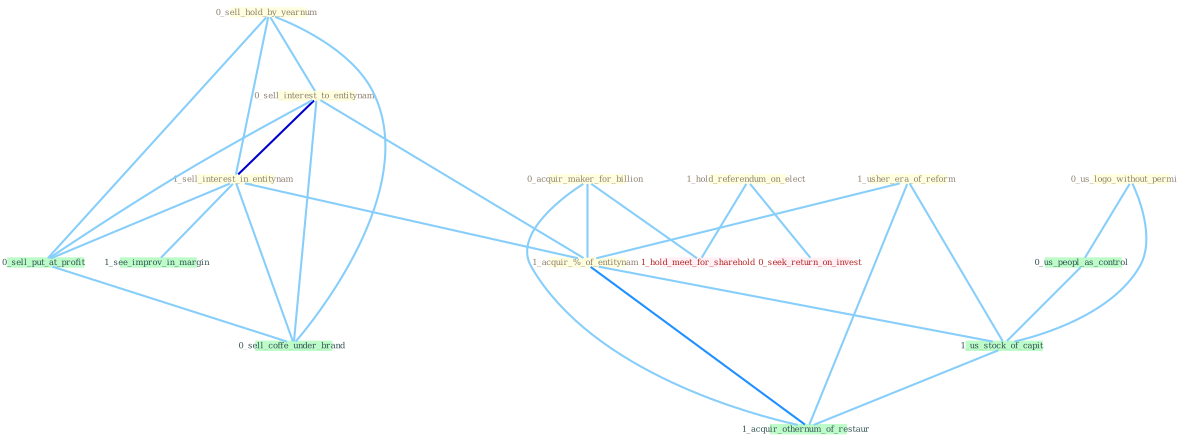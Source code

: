 Graph G{ 
    node
    [shape=polygon,style=filled,width=.5,height=.06,color="#BDFCC9",fixedsize=true,fontsize=4,
    fontcolor="#2f4f4f"];
    {node
    [color="#ffffe0", fontcolor="#8b7d6b"] "0_sell_hold_by_yearnum " "1_hold_referendum_on_elect " "0_acquir_maker_for_billion " "0_sell_interest_to_entitynam " "1_usher_era_of_reform " "0_us_logo_without_permiss " "1_sell_interest_in_entitynam " "1_acquir_%_of_entitynam "}
{node [color="#fff0f5", fontcolor="#b22222"] "0_seek_return_on_invest " "1_hold_meet_for_sharehold "}
edge [color="#B0E2FF"];

	"0_sell_hold_by_yearnum " -- "0_sell_interest_to_entitynam " [w="1", color="#87cefa" ];
	"0_sell_hold_by_yearnum " -- "1_sell_interest_in_entitynam " [w="1", color="#87cefa" ];
	"0_sell_hold_by_yearnum " -- "0_sell_put_at_profit " [w="1", color="#87cefa" ];
	"0_sell_hold_by_yearnum " -- "0_sell_coffe_under_brand " [w="1", color="#87cefa" ];
	"1_hold_referendum_on_elect " -- "0_seek_return_on_invest " [w="1", color="#87cefa" ];
	"1_hold_referendum_on_elect " -- "1_hold_meet_for_sharehold " [w="1", color="#87cefa" ];
	"0_acquir_maker_for_billion " -- "1_acquir_%_of_entitynam " [w="1", color="#87cefa" ];
	"0_acquir_maker_for_billion " -- "1_hold_meet_for_sharehold " [w="1", color="#87cefa" ];
	"0_acquir_maker_for_billion " -- "1_acquir_othernum_of_restaur " [w="1", color="#87cefa" ];
	"0_sell_interest_to_entitynam " -- "1_sell_interest_in_entitynam " [w="3", color="#0000cd" , len=0.6];
	"0_sell_interest_to_entitynam " -- "1_acquir_%_of_entitynam " [w="1", color="#87cefa" ];
	"0_sell_interest_to_entitynam " -- "0_sell_put_at_profit " [w="1", color="#87cefa" ];
	"0_sell_interest_to_entitynam " -- "0_sell_coffe_under_brand " [w="1", color="#87cefa" ];
	"1_usher_era_of_reform " -- "1_acquir_%_of_entitynam " [w="1", color="#87cefa" ];
	"1_usher_era_of_reform " -- "1_us_stock_of_capit " [w="1", color="#87cefa" ];
	"1_usher_era_of_reform " -- "1_acquir_othernum_of_restaur " [w="1", color="#87cefa" ];
	"0_us_logo_without_permiss " -- "0_us_peopl_as_control " [w="1", color="#87cefa" ];
	"0_us_logo_without_permiss " -- "1_us_stock_of_capit " [w="1", color="#87cefa" ];
	"1_sell_interest_in_entitynam " -- "1_acquir_%_of_entitynam " [w="1", color="#87cefa" ];
	"1_sell_interest_in_entitynam " -- "0_sell_put_at_profit " [w="1", color="#87cefa" ];
	"1_sell_interest_in_entitynam " -- "1_see_improv_in_margin " [w="1", color="#87cefa" ];
	"1_sell_interest_in_entitynam " -- "0_sell_coffe_under_brand " [w="1", color="#87cefa" ];
	"1_acquir_%_of_entitynam " -- "1_us_stock_of_capit " [w="1", color="#87cefa" ];
	"1_acquir_%_of_entitynam " -- "1_acquir_othernum_of_restaur " [w="2", color="#1e90ff" , len=0.8];
	"0_us_peopl_as_control " -- "1_us_stock_of_capit " [w="1", color="#87cefa" ];
	"0_sell_put_at_profit " -- "0_sell_coffe_under_brand " [w="1", color="#87cefa" ];
	"1_us_stock_of_capit " -- "1_acquir_othernum_of_restaur " [w="1", color="#87cefa" ];
}